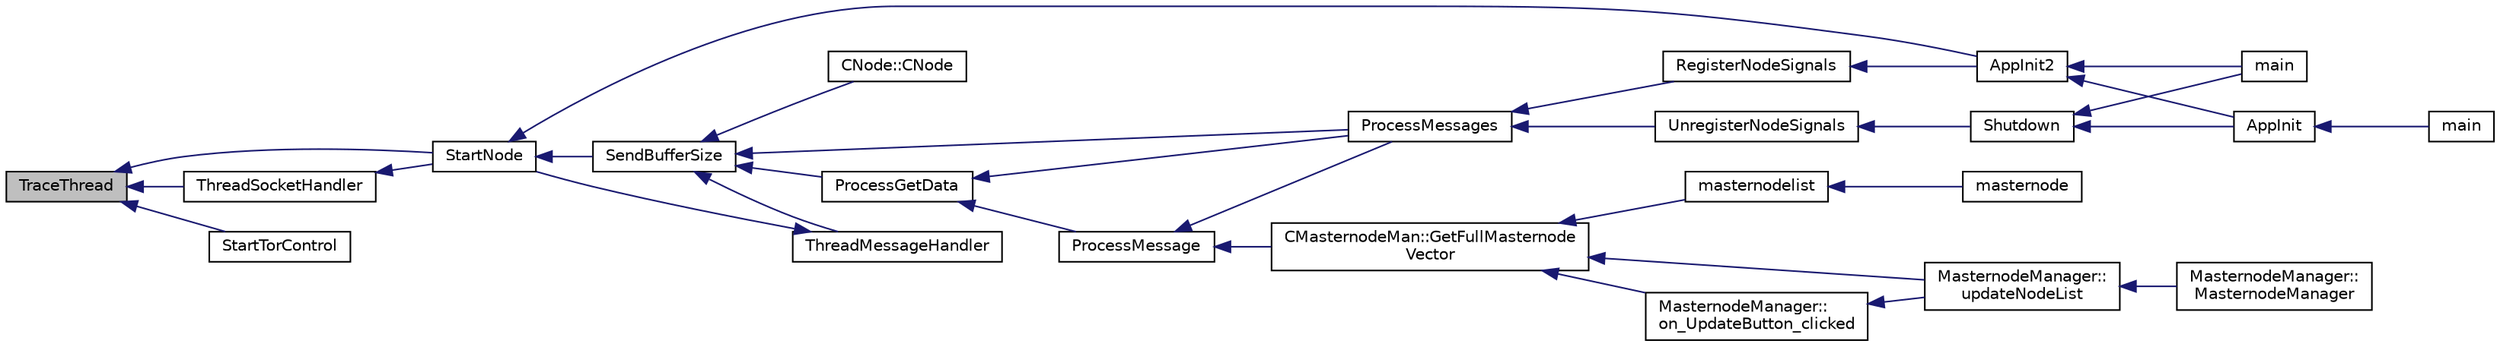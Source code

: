digraph "TraceThread"
{
  edge [fontname="Helvetica",fontsize="10",labelfontname="Helvetica",labelfontsize="10"];
  node [fontname="Helvetica",fontsize="10",shape=record];
  rankdir="LR";
  Node6724 [label="TraceThread",height=0.2,width=0.4,color="black", fillcolor="grey75", style="filled", fontcolor="black"];
  Node6724 -> Node6725 [dir="back",color="midnightblue",fontsize="10",style="solid",fontname="Helvetica"];
  Node6725 [label="ThreadSocketHandler",height=0.2,width=0.4,color="black", fillcolor="white", style="filled",URL="$dd/d84/net_8cpp.html#aa1111c12121e039bbd8eedb556e4514a"];
  Node6725 -> Node6726 [dir="back",color="midnightblue",fontsize="10",style="solid",fontname="Helvetica"];
  Node6726 [label="StartNode",height=0.2,width=0.4,color="black", fillcolor="white", style="filled",URL="$d7/d97/net_8h.html#a9396d8054e8f74959e9391871aaddde0"];
  Node6726 -> Node6727 [dir="back",color="midnightblue",fontsize="10",style="solid",fontname="Helvetica"];
  Node6727 [label="AppInit2",height=0.2,width=0.4,color="black", fillcolor="white", style="filled",URL="$d8/dc0/init_8h.html#a1a4c1bfbf6ba1db77e988b89b9cadfd3",tooltip="Initialize ion. "];
  Node6727 -> Node6728 [dir="back",color="midnightblue",fontsize="10",style="solid",fontname="Helvetica"];
  Node6728 [label="AppInit",height=0.2,width=0.4,color="black", fillcolor="white", style="filled",URL="$d4/d35/iond_8cpp.html#ac59316b767e6984e1285f0531275286b"];
  Node6728 -> Node6729 [dir="back",color="midnightblue",fontsize="10",style="solid",fontname="Helvetica"];
  Node6729 [label="main",height=0.2,width=0.4,color="black", fillcolor="white", style="filled",URL="$d4/d35/iond_8cpp.html#a0ddf1224851353fc92bfbff6f499fa97"];
  Node6727 -> Node6730 [dir="back",color="midnightblue",fontsize="10",style="solid",fontname="Helvetica"];
  Node6730 [label="main",height=0.2,width=0.4,color="black", fillcolor="white", style="filled",URL="$d5/d2d/ion_8cpp.html#a0ddf1224851353fc92bfbff6f499fa97"];
  Node6726 -> Node6731 [dir="back",color="midnightblue",fontsize="10",style="solid",fontname="Helvetica"];
  Node6731 [label="SendBufferSize",height=0.2,width=0.4,color="black", fillcolor="white", style="filled",URL="$d7/d97/net_8h.html#a13f289d6233bd32b78a38793f76bdccb"];
  Node6731 -> Node6732 [dir="back",color="midnightblue",fontsize="10",style="solid",fontname="Helvetica"];
  Node6732 [label="ProcessGetData",height=0.2,width=0.4,color="black", fillcolor="white", style="filled",URL="$df/d0a/main_8cpp.html#a3be415b83ecfe1f4215e0bd28c3b1eec"];
  Node6732 -> Node6733 [dir="back",color="midnightblue",fontsize="10",style="solid",fontname="Helvetica"];
  Node6733 [label="ProcessMessage",height=0.2,width=0.4,color="black", fillcolor="white", style="filled",URL="$df/d0a/main_8cpp.html#a8ba92b1a4bce3c835e887a9073d17d8e"];
  Node6733 -> Node6734 [dir="back",color="midnightblue",fontsize="10",style="solid",fontname="Helvetica"];
  Node6734 [label="ProcessMessages",height=0.2,width=0.4,color="black", fillcolor="white", style="filled",URL="$d4/dbf/main_8h.html#a196f9318f02448b85b28d612698934fd"];
  Node6734 -> Node6735 [dir="back",color="midnightblue",fontsize="10",style="solid",fontname="Helvetica"];
  Node6735 [label="RegisterNodeSignals",height=0.2,width=0.4,color="black", fillcolor="white", style="filled",URL="$d4/dbf/main_8h.html#ab02615ff65f91d69f8d786ec900baa8a",tooltip="Register with a network node to receive its signals. "];
  Node6735 -> Node6727 [dir="back",color="midnightblue",fontsize="10",style="solid",fontname="Helvetica"];
  Node6734 -> Node6736 [dir="back",color="midnightblue",fontsize="10",style="solid",fontname="Helvetica"];
  Node6736 [label="UnregisterNodeSignals",height=0.2,width=0.4,color="black", fillcolor="white", style="filled",URL="$d4/dbf/main_8h.html#a3ef0cc6e9d9d6435ee2a5569244d6ebd",tooltip="Unregister a network node. "];
  Node6736 -> Node6737 [dir="back",color="midnightblue",fontsize="10",style="solid",fontname="Helvetica"];
  Node6737 [label="Shutdown",height=0.2,width=0.4,color="black", fillcolor="white", style="filled",URL="$d8/dc0/init_8h.html#ac5f038c2b480cf9ef5e19e3eba8dbaf9"];
  Node6737 -> Node6728 [dir="back",color="midnightblue",fontsize="10",style="solid",fontname="Helvetica"];
  Node6737 -> Node6730 [dir="back",color="midnightblue",fontsize="10",style="solid",fontname="Helvetica"];
  Node6733 -> Node6738 [dir="back",color="midnightblue",fontsize="10",style="solid",fontname="Helvetica"];
  Node6738 [label="CMasternodeMan::GetFullMasternode\lVector",height=0.2,width=0.4,color="black", fillcolor="white", style="filled",URL="$dc/d6b/class_c_masternode_man.html#ab39e213a7601e1bef2eba1d5d63206f5"];
  Node6738 -> Node6739 [dir="back",color="midnightblue",fontsize="10",style="solid",fontname="Helvetica"];
  Node6739 [label="MasternodeManager::\lupdateNodeList",height=0.2,width=0.4,color="black", fillcolor="white", style="filled",URL="$d9/d70/class_masternode_manager.html#a5485a8bd6ccf673027165cc1207dfae9"];
  Node6739 -> Node6740 [dir="back",color="midnightblue",fontsize="10",style="solid",fontname="Helvetica"];
  Node6740 [label="MasternodeManager::\lMasternodeManager",height=0.2,width=0.4,color="black", fillcolor="white", style="filled",URL="$d9/d70/class_masternode_manager.html#ad18cb99065e056e6b791e2356de826bf"];
  Node6738 -> Node6741 [dir="back",color="midnightblue",fontsize="10",style="solid",fontname="Helvetica"];
  Node6741 [label="MasternodeManager::\lon_UpdateButton_clicked",height=0.2,width=0.4,color="black", fillcolor="white", style="filled",URL="$d9/d70/class_masternode_manager.html#ae8d07b4d869e3eb09fe1be445eff0430"];
  Node6741 -> Node6739 [dir="back",color="midnightblue",fontsize="10",style="solid",fontname="Helvetica"];
  Node6738 -> Node6742 [dir="back",color="midnightblue",fontsize="10",style="solid",fontname="Helvetica"];
  Node6742 [label="masternodelist",height=0.2,width=0.4,color="black", fillcolor="white", style="filled",URL="$d5/d6b/rpcstashedsend_8cpp.html#a3a7ed7e37f21eb2912afc6e776f7236c"];
  Node6742 -> Node6743 [dir="back",color="midnightblue",fontsize="10",style="solid",fontname="Helvetica"];
  Node6743 [label="masternode",height=0.2,width=0.4,color="black", fillcolor="white", style="filled",URL="$d5/d6b/rpcstashedsend_8cpp.html#a30609e443aeb47c29ed0878d16b1b5e1"];
  Node6732 -> Node6734 [dir="back",color="midnightblue",fontsize="10",style="solid",fontname="Helvetica"];
  Node6731 -> Node6734 [dir="back",color="midnightblue",fontsize="10",style="solid",fontname="Helvetica"];
  Node6731 -> Node6744 [dir="back",color="midnightblue",fontsize="10",style="solid",fontname="Helvetica"];
  Node6744 [label="ThreadMessageHandler",height=0.2,width=0.4,color="black", fillcolor="white", style="filled",URL="$dd/d84/net_8cpp.html#a379b0d3521bdd62ac296f219d70c4e30"];
  Node6744 -> Node6726 [dir="back",color="midnightblue",fontsize="10",style="solid",fontname="Helvetica"];
  Node6731 -> Node6745 [dir="back",color="midnightblue",fontsize="10",style="solid",fontname="Helvetica"];
  Node6745 [label="CNode::CNode",height=0.2,width=0.4,color="black", fillcolor="white", style="filled",URL="$d1/d64/class_c_node.html#a51556705550511146245b9fb2fec09c1"];
  Node6724 -> Node6726 [dir="back",color="midnightblue",fontsize="10",style="solid",fontname="Helvetica"];
  Node6724 -> Node6746 [dir="back",color="midnightblue",fontsize="10",style="solid",fontname="Helvetica"];
  Node6746 [label="StartTorControl",height=0.2,width=0.4,color="black", fillcolor="white", style="filled",URL="$d7/d73/torcontrol_8h.html#ab0575786f1b850ed6c55e2c781813055"];
}
